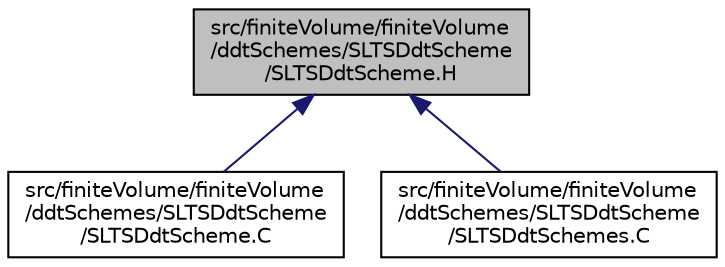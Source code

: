 digraph "src/finiteVolume/finiteVolume/ddtSchemes/SLTSDdtScheme/SLTSDdtScheme.H"
{
  bgcolor="transparent";
  edge [fontname="Helvetica",fontsize="10",labelfontname="Helvetica",labelfontsize="10"];
  node [fontname="Helvetica",fontsize="10",shape=record];
  Node1 [label="src/finiteVolume/finiteVolume\l/ddtSchemes/SLTSDdtScheme\l/SLTSDdtScheme.H",height=0.2,width=0.4,color="black", fillcolor="grey75", style="filled", fontcolor="black"];
  Node1 -> Node2 [dir="back",color="midnightblue",fontsize="10",style="solid",fontname="Helvetica"];
  Node2 [label="src/finiteVolume/finiteVolume\l/ddtSchemes/SLTSDdtScheme\l/SLTSDdtScheme.C",height=0.2,width=0.4,color="black",URL="$a05816.html"];
  Node1 -> Node3 [dir="back",color="midnightblue",fontsize="10",style="solid",fontname="Helvetica"];
  Node3 [label="src/finiteVolume/finiteVolume\l/ddtSchemes/SLTSDdtScheme\l/SLTSDdtSchemes.C",height=0.2,width=0.4,color="black",URL="$a05818.html"];
}
